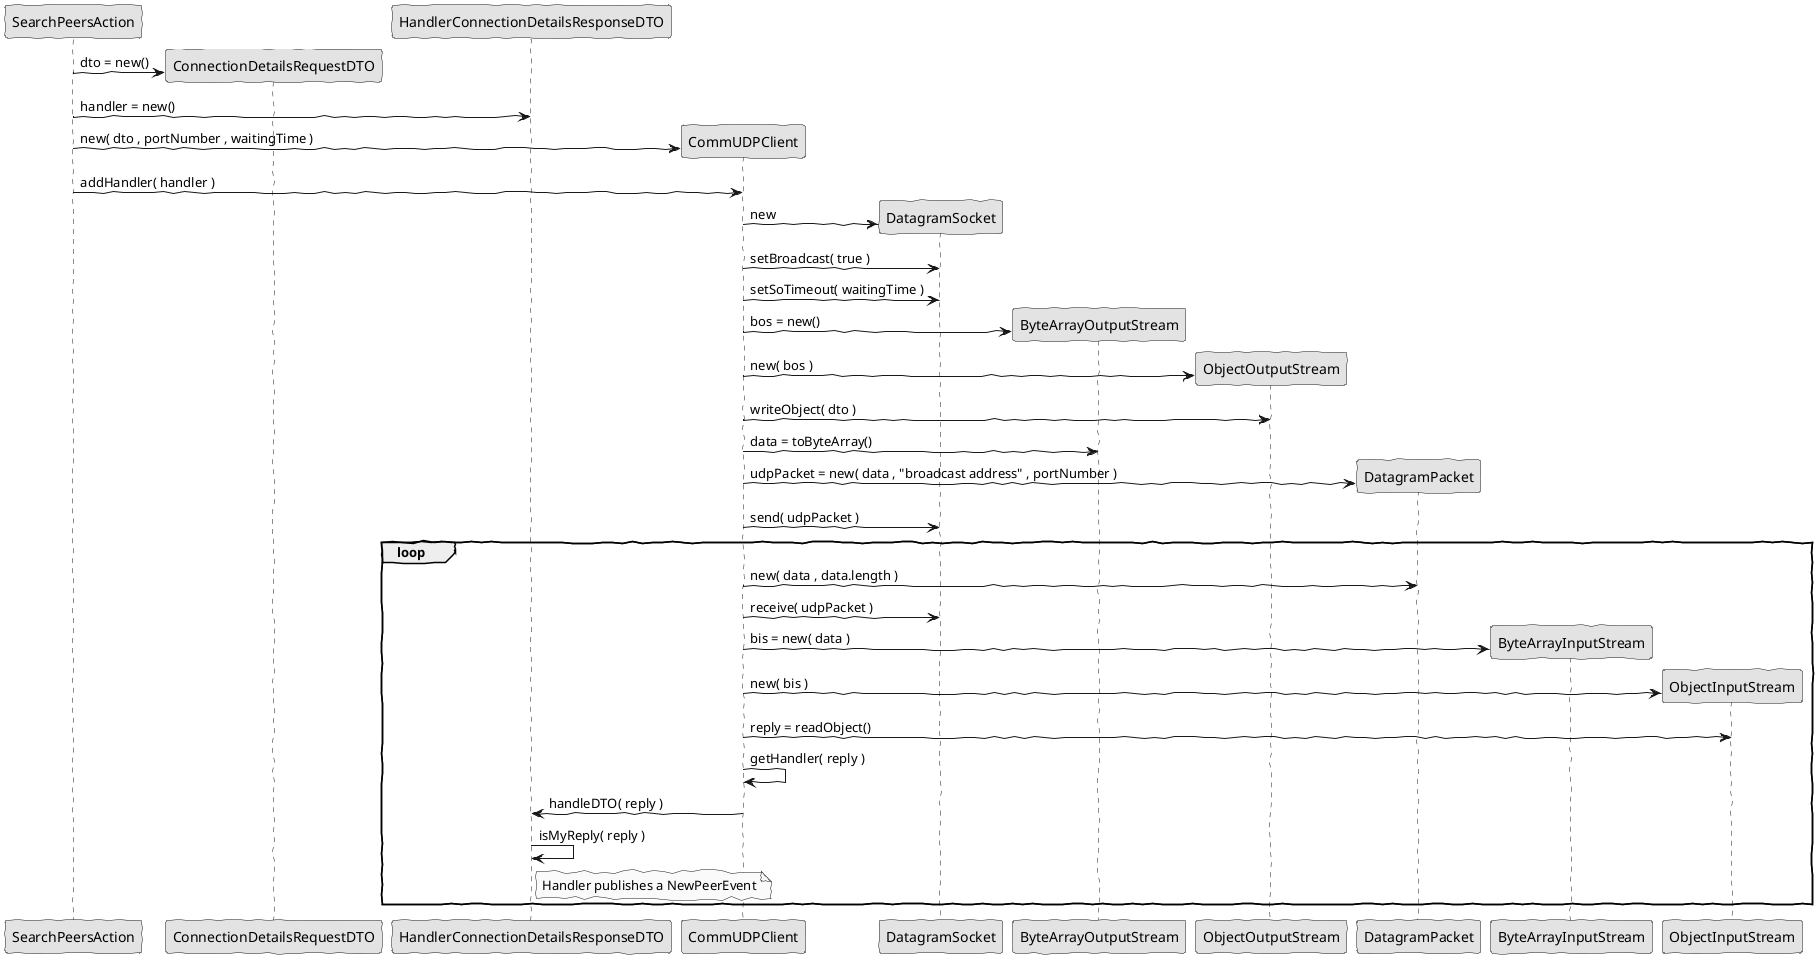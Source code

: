 @startuml

skinparam handwritten true
skinparam monochrome true
skinparam packageStyle rect
skinparam defaultFontName FG Virgil
skinparam shadowing false

participant "SearchPeersAction"
participant "ConnectionDetailsRequestDTO"
participant "HandlerConnectionDetailsResponseDTO"
participant "CommUDPClient"
participant "DatagramSocket"
participant "ByteArrayOutputStream"
participant "ObjectOutputStream"
participant "DatagramPacket"
participant "ByteArrayInputStream"
participant "ObjectInputStream"

create ConnectionDetailsRequestDTO
SearchPeersAction -> ConnectionDetailsRequestDTO : dto = new()
SearchPeersAction -> HandlerConnectionDetailsResponseDTO : handler = new()
create CommUDPClient
SearchPeersAction -> CommUDPClient : new( dto , portNumber , waitingTime )
SearchPeersAction -> CommUDPClient : addHandler( handler )
create DatagramSocket
CommUDPClient -> DatagramSocket : new
CommUDPClient -> DatagramSocket : setBroadcast( true )
CommUDPClient -> DatagramSocket : setSoTimeout( waitingTime )
create ByteArrayOutputStream
CommUDPClient -> ByteArrayOutputStream : bos = new()
create ObjectOutputStream
CommUDPClient -> ObjectOutputStream : new( bos )
CommUDPClient -> ObjectOutputStream : writeObject( dto )
CommUDPClient -> ByteArrayOutputStream : data = toByteArray()
create DatagramPacket
CommUDPClient -> DatagramPacket : udpPacket = new( data , "broadcast address" , portNumber )
CommUDPClient-> DatagramSocket : send( udpPacket )
loop
CommUDPClient-> DatagramPacket : new( data , data.length )
CommUDPClient-> DatagramSocket : receive( udpPacket )
create ByteArrayInputStream
CommUDPClient -> ByteArrayInputStream : bis = new( data )
create ObjectInputStream
CommUDPClient -> ObjectInputStream : new( bis )
CommUDPClient -> ObjectInputStream : reply = readObject()
CommUDPClient -> CommUDPClient : getHandler( reply )
CommUDPClient -> HandlerConnectionDetailsResponseDTO : handleDTO( reply )
HandlerConnectionDetailsResponseDTO -> HandlerConnectionDetailsResponseDTO : isMyReply( reply )
note right of HandlerConnectionDetailsResponseDTO : Handler publishes a NewPeerEvent
end loop

@enduml
